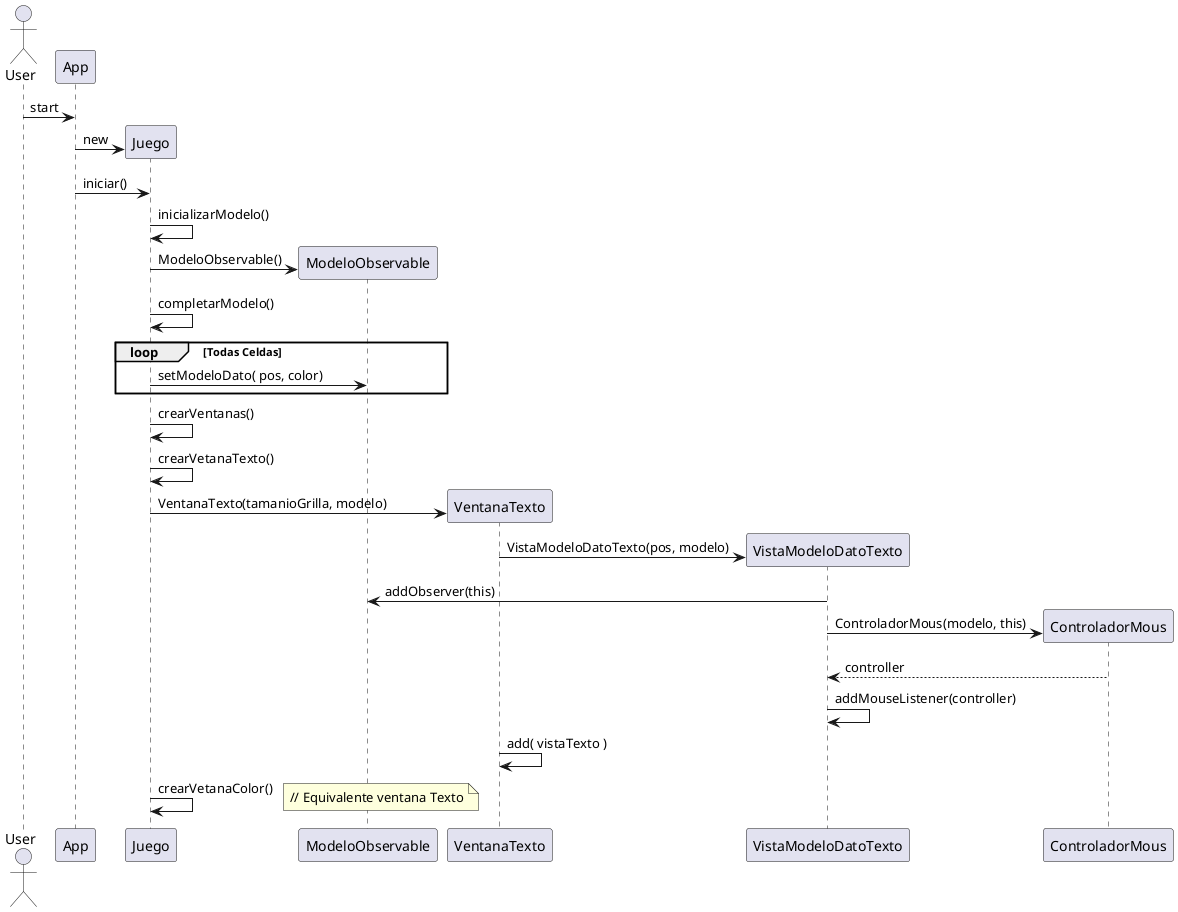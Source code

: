 @startuml

Actor User

User -> App: start
Create Juego
App -> Juego: new
App -> Juego: iniciar()
Juego -> Juego: inicializarModelo()

Create ModeloObservable
Juego -> ModeloObservable: ModeloObservable()

Juego -> Juego: completarModelo()

loop Todas Celdas
        Juego -> ModeloObservable: setModeloDato( pos, color)
end

Juego -> Juego: crearVentanas()
Juego -> Juego: crearVetanaTexto()

Create VentanaTexto
Juego -> VentanaTexto: VentanaTexto(tamanioGrilla, modelo)

Create VistaModeloDatoTexto
VentanaTexto -> VistaModeloDatoTexto: VistaModeloDatoTexto(pos, modelo)
VistaModeloDatoTexto -> ModeloObservable: addObserver(this)
Create ControladorMous
VistaModeloDatoTexto -> ControladorMous: ControladorMous(modelo, this)
return controller
VistaModeloDatoTexto -> VistaModeloDatoTexto: addMouseListener(controller)
VentanaTexto -> VentanaTexto: add( vistaTexto )

Juego -> Juego: crearVetanaColor()
note right
        // Equivalente ventana Texto
end note

@enduml
